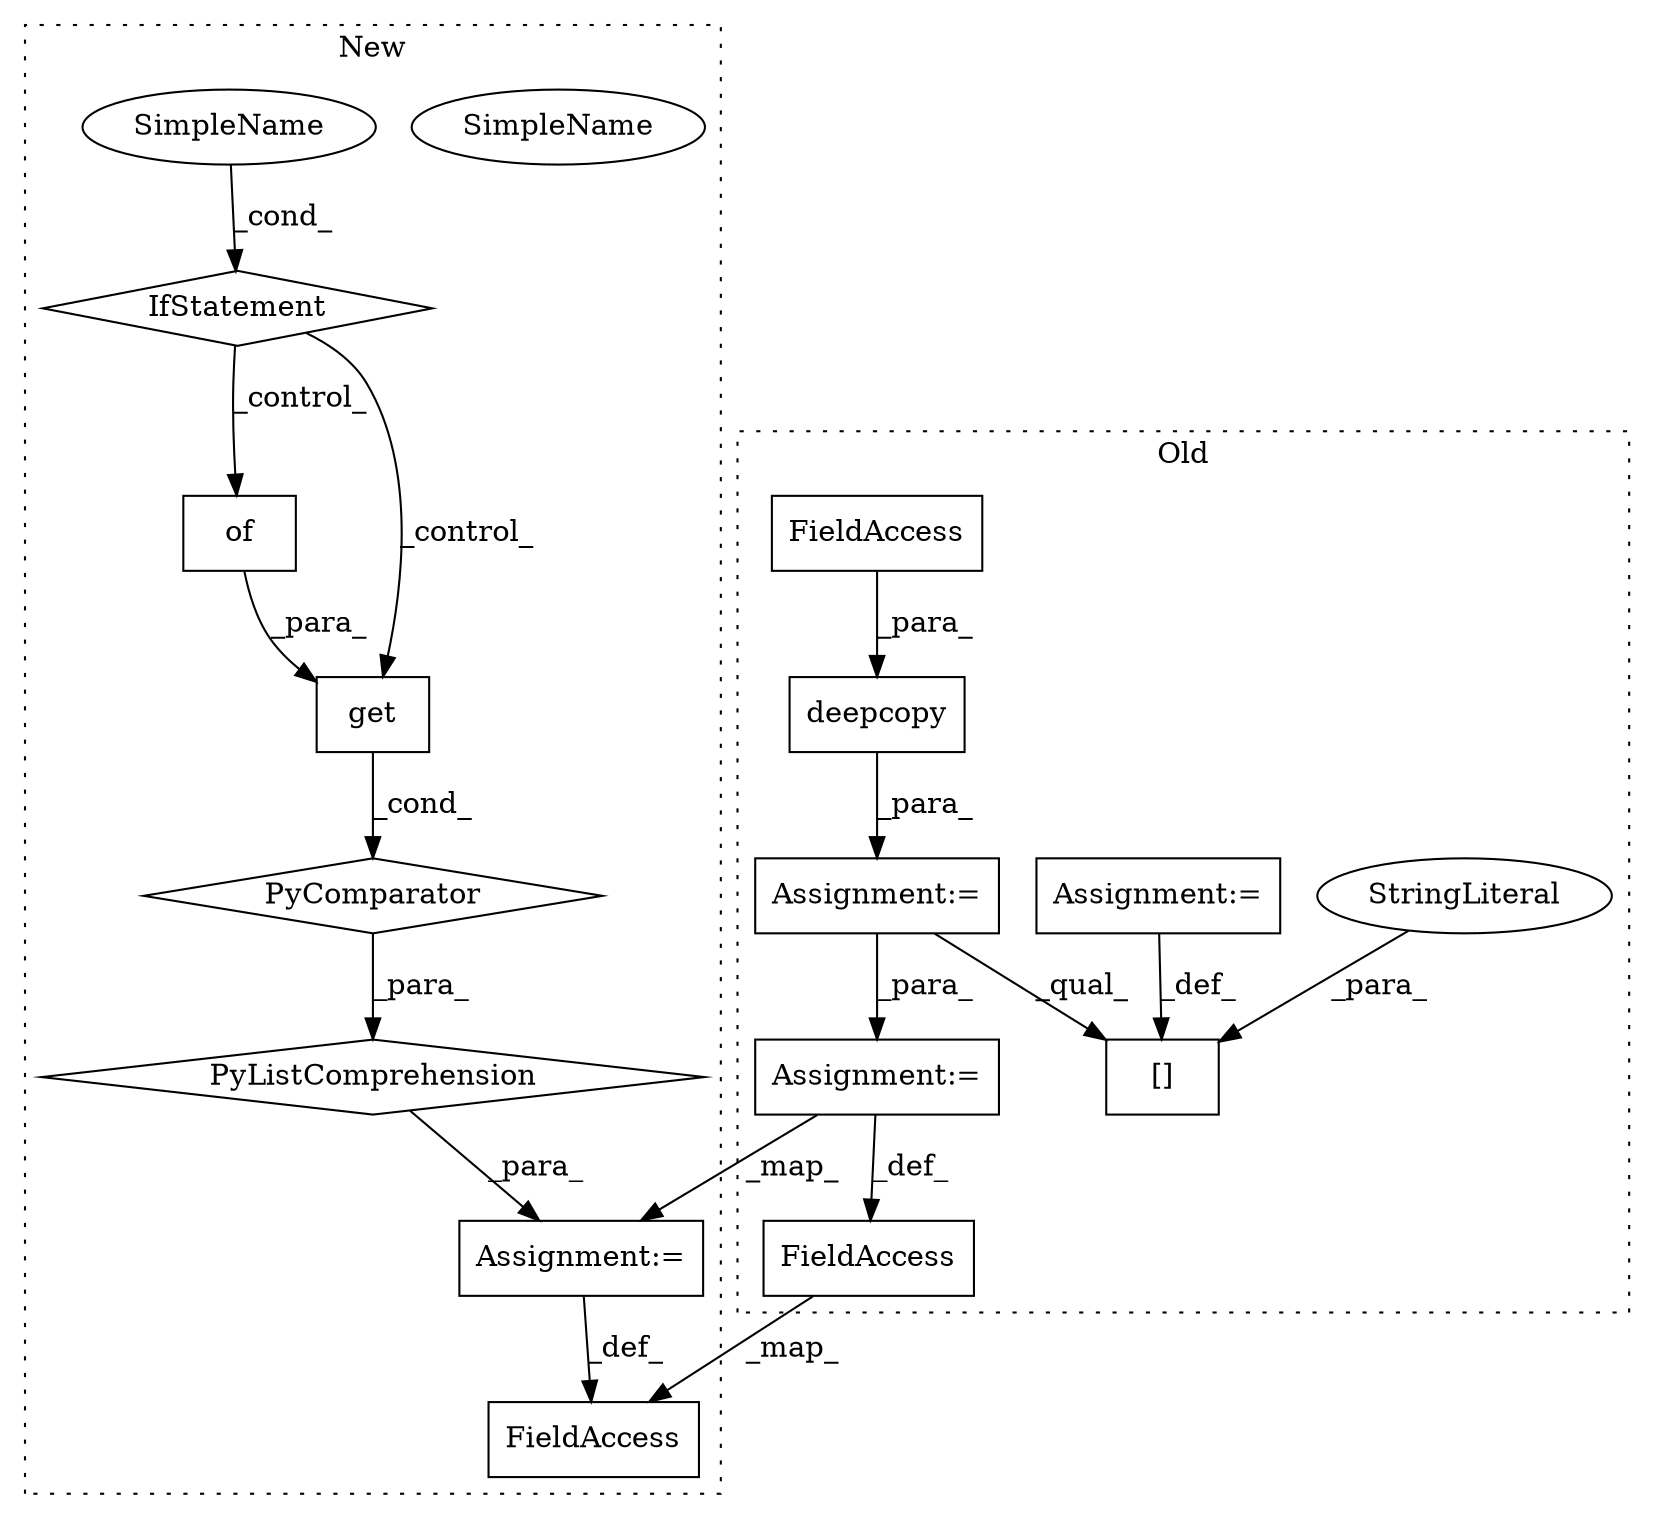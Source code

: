 digraph G {
subgraph cluster0 {
1 [label="deepcopy" a="32" s="10301,10321" l="9,1" shape="box"];
4 [label="[]" a="2" s="10328,10351" l="12,1" shape="box"];
5 [label="StringLiteral" a="45" s="10340" l="11" shape="ellipse"];
10 [label="Assignment:=" a="7" s="10295" l="1" shape="box"];
11 [label="Assignment:=" a="7" s="10352" l="1" shape="box"];
13 [label="FieldAccess" a="22" s="10891" l="19" shape="box"];
14 [label="Assignment:=" a="7" s="10910" l="1" shape="box"];
16 [label="FieldAccess" a="22" s="10310" l="11" shape="box"];
label = "Old";
style="dotted";
}
subgraph cluster1 {
2 [label="PyComparator" a="113" s="10663" l="52" shape="diamond"];
3 [label="PyListComprehension" a="109" s="10404" l="319" shape="diamond"];
6 [label="of" a="32" s="10480" l="4" shape="box"];
7 [label="SimpleName" a="42" s="10710" l="5" shape="ellipse"];
8 [label="IfStatement" a="25" s="10663" l="52" shape="diamond"];
9 [label="get" a="32" s="10453,10484" l="4,1" shape="box"];
12 [label="FieldAccess" a="22" s="10373" l="19" shape="box"];
15 [label="Assignment:=" a="7" s="10392" l="12" shape="box"];
17 [label="SimpleName" a="42" s="10710" l="5" shape="ellipse"];
label = "New";
style="dotted";
}
1 -> 10 [label="_para_"];
2 -> 3 [label="_para_"];
3 -> 15 [label="_para_"];
5 -> 4 [label="_para_"];
6 -> 9 [label="_para_"];
8 -> 9 [label="_control_"];
8 -> 6 [label="_control_"];
9 -> 2 [label="_cond_"];
10 -> 14 [label="_para_"];
10 -> 4 [label="_qual_"];
11 -> 4 [label="_def_"];
13 -> 12 [label="_map_"];
14 -> 13 [label="_def_"];
14 -> 15 [label="_map_"];
15 -> 12 [label="_def_"];
16 -> 1 [label="_para_"];
17 -> 8 [label="_cond_"];
}